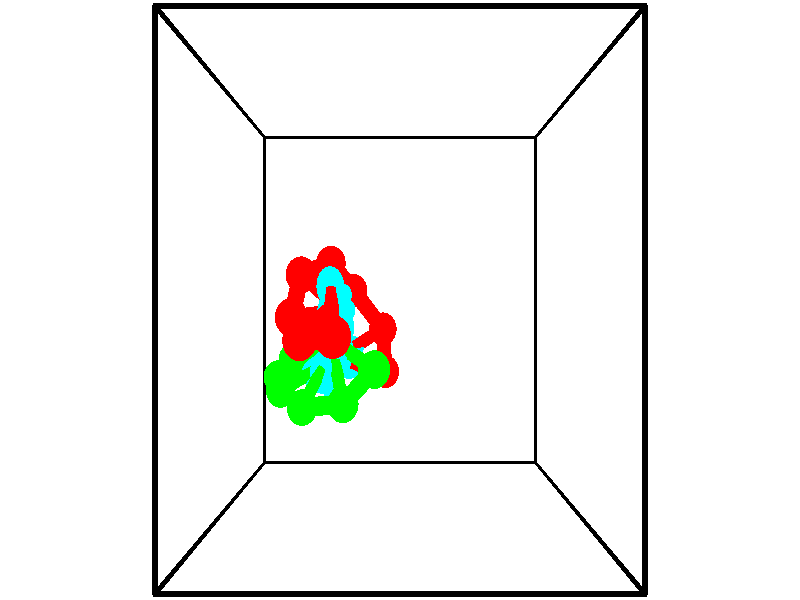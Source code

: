 // switches for output
#declare DRAW_BASES = 1; // possible values are 0, 1; only relevant for DNA ribbons
#declare DRAW_BASES_TYPE = 3; // possible values are 1, 2, 3; only relevant for DNA ribbons
#declare DRAW_FOG = 0; // set to 1 to enable fog

#include "colors.inc"

#include "transforms.inc"
background { rgb <1, 1, 1>}

#default {
   normal{
       ripples 0.25
       frequency 0.20
       turbulence 0.2
       lambda 5
   }
	finish {
		phong 0.1
		phong_size 40.
	}
}

// original window dimensions: 1024x640


// camera settings

camera {
	sky <-0, 1, 0>
	up <-0, 1, 0>
	right 1.6 * <1, 0, 0>
	location <2.5, 2.5, 11.1562>
	look_at <2.5, 2.5, 2.5>
	direction <0, 0, -8.6562>
	angle 67.0682
}


# declare cpy_camera_pos = <2.5, 2.5, 11.1562>;
# if (DRAW_FOG = 1)
fog {
	fog_type 2
	up vnormalize(cpy_camera_pos)
	color rgbt<1,1,1,0.3>
	distance 1e-5
	fog_alt 3e-3
	fog_offset 4
}
# end


// LIGHTS

# declare lum = 6;
global_settings {
	ambient_light rgb lum * <0.05, 0.05, 0.05>
	max_trace_level 15
}# declare cpy_direct_light_amount = 0.25;
light_source
{	1000 * <-1, -1, 1>,
	rgb lum * cpy_direct_light_amount
	parallel
}

light_source
{	1000 * <1, 1, -1>,
	rgb lum * cpy_direct_light_amount
	parallel
}

// strand 0

// nucleotide -1

// particle -1
sphere {
	<1.580647, 2.077792, 2.878345> 0.250000
	pigment { color rgbt <1,0,0,0> }
	no_shadow
}
cylinder {
	<1.536278, 2.409378, 2.659069>,  <1.509656, 2.608330, 2.527503>, 0.100000
	pigment { color rgbt <1,0,0,0> }
	no_shadow
}
cylinder {
	<1.536278, 2.409378, 2.659069>,  <1.580647, 2.077792, 2.878345>, 0.100000
	pigment { color rgbt <1,0,0,0> }
	no_shadow
}

// particle -1
sphere {
	<1.536278, 2.409378, 2.659069> 0.100000
	pigment { color rgbt <1,0,0,0> }
	no_shadow
}
sphere {
	0, 1
	scale<0.080000,0.200000,0.300000>
	matrix <-0.096317, -0.557964, -0.824257,
		-0.989151, -0.038630, 0.141735,
		-0.110924, 0.828965, -0.548190,
		1.503000, 2.658068, 2.494612>
	pigment { color rgbt <0,1,1,0> }
	no_shadow
}
cylinder {
	<1.035745, 2.007018, 2.344887>,  <1.580647, 2.077792, 2.878345>, 0.130000
	pigment { color rgbt <1,0,0,0> }
	no_shadow
}

// nucleotide -1

// particle -1
sphere {
	<1.035745, 2.007018, 2.344887> 0.250000
	pigment { color rgbt <1,0,0,0> }
	no_shadow
}
cylinder {
	<1.314728, 2.270378, 2.231705>,  <1.482117, 2.428394, 2.163795>, 0.100000
	pigment { color rgbt <1,0,0,0> }
	no_shadow
}
cylinder {
	<1.314728, 2.270378, 2.231705>,  <1.035745, 2.007018, 2.344887>, 0.100000
	pigment { color rgbt <1,0,0,0> }
	no_shadow
}

// particle -1
sphere {
	<1.314728, 2.270378, 2.231705> 0.100000
	pigment { color rgbt <1,0,0,0> }
	no_shadow
}
sphere {
	0, 1
	scale<0.080000,0.200000,0.300000>
	matrix <0.055506, -0.443291, -0.894658,
		-0.714475, 0.608279, -0.345721,
		0.697456, 0.658400, -0.282957,
		1.523965, 2.467898, 2.146818>
	pigment { color rgbt <0,1,1,0> }
	no_shadow
}
cylinder {
	<0.810940, 2.277587, 1.781716>,  <1.035745, 2.007018, 2.344887>, 0.130000
	pigment { color rgbt <1,0,0,0> }
	no_shadow
}

// nucleotide -1

// particle -1
sphere {
	<0.810940, 2.277587, 1.781716> 0.250000
	pigment { color rgbt <1,0,0,0> }
	no_shadow
}
cylinder {
	<1.208405, 2.320251, 1.767529>,  <1.446884, 2.345850, 1.759016>, 0.100000
	pigment { color rgbt <1,0,0,0> }
	no_shadow
}
cylinder {
	<1.208405, 2.320251, 1.767529>,  <0.810940, 2.277587, 1.781716>, 0.100000
	pigment { color rgbt <1,0,0,0> }
	no_shadow
}

// particle -1
sphere {
	<1.208405, 2.320251, 1.767529> 0.100000
	pigment { color rgbt <1,0,0,0> }
	no_shadow
}
sphere {
	0, 1
	scale<0.080000,0.200000,0.300000>
	matrix <-0.015008, -0.186837, -0.982276,
		-0.111399, 0.976583, -0.184052,
		0.993662, 0.106662, -0.035470,
		1.506503, 2.352250, 1.756888>
	pigment { color rgbt <0,1,1,0> }
	no_shadow
}
cylinder {
	<0.892736, 2.841189, 1.326159>,  <0.810940, 2.277587, 1.781716>, 0.130000
	pigment { color rgbt <1,0,0,0> }
	no_shadow
}

// nucleotide -1

// particle -1
sphere {
	<0.892736, 2.841189, 1.326159> 0.250000
	pigment { color rgbt <1,0,0,0> }
	no_shadow
}
cylinder {
	<1.214561, 2.605293, 1.354111>,  <1.407657, 2.463756, 1.370882>, 0.100000
	pigment { color rgbt <1,0,0,0> }
	no_shadow
}
cylinder {
	<1.214561, 2.605293, 1.354111>,  <0.892736, 2.841189, 1.326159>, 0.100000
	pigment { color rgbt <1,0,0,0> }
	no_shadow
}

// particle -1
sphere {
	<1.214561, 2.605293, 1.354111> 0.100000
	pigment { color rgbt <1,0,0,0> }
	no_shadow
}
sphere {
	0, 1
	scale<0.080000,0.200000,0.300000>
	matrix <-0.079062, -0.222991, -0.971609,
		0.588580, 0.776197, -0.226037,
		0.804564, -0.589740, 0.069880,
		1.455931, 2.428371, 1.375075>
	pigment { color rgbt <0,1,1,0> }
	no_shadow
}
cylinder {
	<1.318640, 3.023566, 0.818210>,  <0.892736, 2.841189, 1.326159>, 0.130000
	pigment { color rgbt <1,0,0,0> }
	no_shadow
}

// nucleotide -1

// particle -1
sphere {
	<1.318640, 3.023566, 0.818210> 0.250000
	pigment { color rgbt <1,0,0,0> }
	no_shadow
}
cylinder {
	<1.380394, 2.639397, 0.910946>,  <1.417446, 2.408895, 0.966587>, 0.100000
	pigment { color rgbt <1,0,0,0> }
	no_shadow
}
cylinder {
	<1.380394, 2.639397, 0.910946>,  <1.318640, 3.023566, 0.818210>, 0.100000
	pigment { color rgbt <1,0,0,0> }
	no_shadow
}

// particle -1
sphere {
	<1.380394, 2.639397, 0.910946> 0.100000
	pigment { color rgbt <1,0,0,0> }
	no_shadow
}
sphere {
	0, 1
	scale<0.080000,0.200000,0.300000>
	matrix <-0.243700, -0.264420, -0.933109,
		0.957484, 0.087558, -0.274877,
		0.154384, -0.960425, 0.231840,
		1.426709, 2.351269, 0.980498>
	pigment { color rgbt <0,1,1,0> }
	no_shadow
}
cylinder {
	<1.657266, 2.644197, 0.262040>,  <1.318640, 3.023566, 0.818210>, 0.130000
	pigment { color rgbt <1,0,0,0> }
	no_shadow
}

// nucleotide -1

// particle -1
sphere {
	<1.657266, 2.644197, 0.262040> 0.250000
	pigment { color rgbt <1,0,0,0> }
	no_shadow
}
cylinder {
	<1.562164, 2.301682, 0.445450>,  <1.505103, 2.096172, 0.555496>, 0.100000
	pigment { color rgbt <1,0,0,0> }
	no_shadow
}
cylinder {
	<1.562164, 2.301682, 0.445450>,  <1.657266, 2.644197, 0.262040>, 0.100000
	pigment { color rgbt <1,0,0,0> }
	no_shadow
}

// particle -1
sphere {
	<1.562164, 2.301682, 0.445450> 0.100000
	pigment { color rgbt <1,0,0,0> }
	no_shadow
}
sphere {
	0, 1
	scale<0.080000,0.200000,0.300000>
	matrix <0.015393, -0.475322, -0.879677,
		0.971204, -0.202088, 0.126190,
		-0.237754, -0.856288, 0.458524,
		1.490838, 2.044795, 0.583007>
	pigment { color rgbt <0,1,1,0> }
	no_shadow
}
cylinder {
	<2.187502, 2.060923, 0.170501>,  <1.657266, 2.644197, 0.262040>, 0.130000
	pigment { color rgbt <1,0,0,0> }
	no_shadow
}

// nucleotide -1

// particle -1
sphere {
	<2.187502, 2.060923, 0.170501> 0.250000
	pigment { color rgbt <1,0,0,0> }
	no_shadow
}
cylinder {
	<1.842621, 1.880173, 0.262077>,  <1.635692, 1.771723, 0.317023>, 0.100000
	pigment { color rgbt <1,0,0,0> }
	no_shadow
}
cylinder {
	<1.842621, 1.880173, 0.262077>,  <2.187502, 2.060923, 0.170501>, 0.100000
	pigment { color rgbt <1,0,0,0> }
	no_shadow
}

// particle -1
sphere {
	<1.842621, 1.880173, 0.262077> 0.100000
	pigment { color rgbt <1,0,0,0> }
	no_shadow
}
sphere {
	0, 1
	scale<0.080000,0.200000,0.300000>
	matrix <0.018105, -0.479151, -0.877546,
		0.506238, -0.752478, 0.421307,
		-0.862203, -0.451875, 0.228941,
		1.583960, 1.744610, 0.330760>
	pigment { color rgbt <0,1,1,0> }
	no_shadow
}
cylinder {
	<2.232490, 1.401574, 0.051419>,  <2.187502, 2.060923, 0.170501>, 0.130000
	pigment { color rgbt <1,0,0,0> }
	no_shadow
}

// nucleotide -1

// particle -1
sphere {
	<2.232490, 1.401574, 0.051419> 0.250000
	pigment { color rgbt <1,0,0,0> }
	no_shadow
}
cylinder {
	<1.835320, 1.442818, 0.027863>,  <1.597017, 1.467564, 0.013729>, 0.100000
	pigment { color rgbt <1,0,0,0> }
	no_shadow
}
cylinder {
	<1.835320, 1.442818, 0.027863>,  <2.232490, 1.401574, 0.051419>, 0.100000
	pigment { color rgbt <1,0,0,0> }
	no_shadow
}

// particle -1
sphere {
	<1.835320, 1.442818, 0.027863> 0.100000
	pigment { color rgbt <1,0,0,0> }
	no_shadow
}
sphere {
	0, 1
	scale<0.080000,0.200000,0.300000>
	matrix <-0.005806, -0.537520, -0.843231,
		-0.118599, -0.836924, 0.534316,
		-0.992926, 0.103108, -0.058890,
		1.537442, 1.473750, 0.010195>
	pigment { color rgbt <0,1,1,0> }
	no_shadow
}
// strand 1

// nucleotide -1

// particle -1
sphere {
	<1.206882, 1.536864, -1.591442> 0.250000
	pigment { color rgbt <0,1,0,0> }
	no_shadow
}
cylinder {
	<1.173595, 1.192924, -1.389954>,  <1.153624, 0.986561, -1.269060>, 0.100000
	pigment { color rgbt <0,1,0,0> }
	no_shadow
}
cylinder {
	<1.173595, 1.192924, -1.389954>,  <1.206882, 1.536864, -1.591442>, 0.100000
	pigment { color rgbt <0,1,0,0> }
	no_shadow
}

// particle -1
sphere {
	<1.173595, 1.192924, -1.389954> 0.100000
	pigment { color rgbt <0,1,0,0> }
	no_shadow
}
sphere {
	0, 1
	scale<0.080000,0.200000,0.300000>
	matrix <-0.128987, 0.510516, 0.850138,
		-0.988148, 0.005772, -0.153393,
		-0.083216, -0.859849, 0.503722,
		1.148631, 0.934970, -1.238837>
	pigment { color rgbt <0,1,1,0> }
	no_shadow
}
cylinder {
	<0.597202, 1.511808, -1.222211>,  <1.206882, 1.536864, -1.591442>, 0.130000
	pigment { color rgbt <0,1,0,0> }
	no_shadow
}

// nucleotide -1

// particle -1
sphere {
	<0.597202, 1.511808, -1.222211> 0.250000
	pigment { color rgbt <0,1,0,0> }
	no_shadow
}
cylinder {
	<0.854771, 1.304665, -0.996933>,  <1.009312, 1.180379, -0.861766>, 0.100000
	pigment { color rgbt <0,1,0,0> }
	no_shadow
}
cylinder {
	<0.854771, 1.304665, -0.996933>,  <0.597202, 1.511808, -1.222211>, 0.100000
	pigment { color rgbt <0,1,0,0> }
	no_shadow
}

// particle -1
sphere {
	<0.854771, 1.304665, -0.996933> 0.100000
	pigment { color rgbt <0,1,0,0> }
	no_shadow
}
sphere {
	0, 1
	scale<0.080000,0.200000,0.300000>
	matrix <-0.268167, 0.536651, 0.800058,
		-0.716555, -0.666204, 0.206688,
		0.643921, -0.517859, 0.563194,
		1.047947, 1.149307, -0.827975>
	pigment { color rgbt <0,1,1,0> }
	no_shadow
}
cylinder {
	<0.402425, 1.553409, -0.579309>,  <0.597202, 1.511808, -1.222211>, 0.130000
	pigment { color rgbt <0,1,0,0> }
	no_shadow
}

// nucleotide -1

// particle -1
sphere {
	<0.402425, 1.553409, -0.579309> 0.250000
	pigment { color rgbt <0,1,0,0> }
	no_shadow
}
cylinder {
	<0.727444, 1.366814, -0.439507>,  <0.922455, 1.254857, -0.355625>, 0.100000
	pigment { color rgbt <0,1,0,0> }
	no_shadow
}
cylinder {
	<0.727444, 1.366814, -0.439507>,  <0.402425, 1.553409, -0.579309>, 0.100000
	pigment { color rgbt <0,1,0,0> }
	no_shadow
}

// particle -1
sphere {
	<0.727444, 1.366814, -0.439507> 0.100000
	pigment { color rgbt <0,1,0,0> }
	no_shadow
}
sphere {
	0, 1
	scale<0.080000,0.200000,0.300000>
	matrix <-0.076440, 0.509151, 0.857276,
		-0.577861, -0.723294, 0.378051,
		0.812548, -0.466488, 0.349507,
		0.971208, 1.226867, -0.334654>
	pigment { color rgbt <0,1,1,0> }
	no_shadow
}
cylinder {
	<0.254160, 1.326803, 0.079232>,  <0.402425, 1.553409, -0.579309>, 0.130000
	pigment { color rgbt <0,1,0,0> }
	no_shadow
}

// nucleotide -1

// particle -1
sphere {
	<0.254160, 1.326803, 0.079232> 0.250000
	pigment { color rgbt <0,1,0,0> }
	no_shadow
}
cylinder {
	<0.653458, 1.349007, 0.070938>,  <0.893036, 1.362329, 0.065962>, 0.100000
	pigment { color rgbt <0,1,0,0> }
	no_shadow
}
cylinder {
	<0.653458, 1.349007, 0.070938>,  <0.254160, 1.326803, 0.079232>, 0.100000
	pigment { color rgbt <0,1,0,0> }
	no_shadow
}

// particle -1
sphere {
	<0.653458, 1.349007, 0.070938> 0.100000
	pigment { color rgbt <0,1,0,0> }
	no_shadow
}
sphere {
	0, 1
	scale<0.080000,0.200000,0.300000>
	matrix <-0.006175, 0.445486, 0.895268,
		0.058932, -0.893566, 0.445046,
		0.998243, 0.055508, -0.020735,
		0.952931, 1.365659, 0.064717>
	pigment { color rgbt <0,1,1,0> }
	no_shadow
}
cylinder {
	<0.435956, 1.198128, 0.700022>,  <0.254160, 1.326803, 0.079232>, 0.130000
	pigment { color rgbt <0,1,0,0> }
	no_shadow
}

// nucleotide -1

// particle -1
sphere {
	<0.435956, 1.198128, 0.700022> 0.250000
	pigment { color rgbt <0,1,0,0> }
	no_shadow
}
cylinder {
	<0.780766, 1.360909, 0.579155>,  <0.987651, 1.458577, 0.506635>, 0.100000
	pigment { color rgbt <0,1,0,0> }
	no_shadow
}
cylinder {
	<0.780766, 1.360909, 0.579155>,  <0.435956, 1.198128, 0.700022>, 0.100000
	pigment { color rgbt <0,1,0,0> }
	no_shadow
}

// particle -1
sphere {
	<0.780766, 1.360909, 0.579155> 0.100000
	pigment { color rgbt <0,1,0,0> }
	no_shadow
}
sphere {
	0, 1
	scale<0.080000,0.200000,0.300000>
	matrix <0.127955, 0.402124, 0.906600,
		0.490454, -0.820173, 0.294569,
		0.862022, 0.406954, -0.302168,
		1.039373, 1.482994, 0.488505>
	pigment { color rgbt <0,1,1,0> }
	no_shadow
}
cylinder {
	<0.885009, 1.020279, 1.180134>,  <0.435956, 1.198128, 0.700022>, 0.130000
	pigment { color rgbt <0,1,0,0> }
	no_shadow
}

// nucleotide -1

// particle -1
sphere {
	<0.885009, 1.020279, 1.180134> 0.250000
	pigment { color rgbt <0,1,0,0> }
	no_shadow
}
cylinder {
	<1.065014, 1.333702, 1.008774>,  <1.173017, 1.521756, 0.905958>, 0.100000
	pigment { color rgbt <0,1,0,0> }
	no_shadow
}
cylinder {
	<1.065014, 1.333702, 1.008774>,  <0.885009, 1.020279, 1.180134>, 0.100000
	pigment { color rgbt <0,1,0,0> }
	no_shadow
}

// particle -1
sphere {
	<1.065014, 1.333702, 1.008774> 0.100000
	pigment { color rgbt <0,1,0,0> }
	no_shadow
}
sphere {
	0, 1
	scale<0.080000,0.200000,0.300000>
	matrix <0.197434, 0.380553, 0.903437,
		0.870925, -0.491138, 0.016552,
		0.450011, 0.783558, -0.428401,
		1.200017, 1.568769, 0.880254>
	pigment { color rgbt <0,1,1,0> }
	no_shadow
}
cylinder {
	<1.582553, 1.103791, 1.450900>,  <0.885009, 1.020279, 1.180134>, 0.130000
	pigment { color rgbt <0,1,0,0> }
	no_shadow
}

// nucleotide -1

// particle -1
sphere {
	<1.582553, 1.103791, 1.450900> 0.250000
	pigment { color rgbt <0,1,0,0> }
	no_shadow
}
cylinder {
	<1.483635, 1.462265, 1.303551>,  <1.424284, 1.677349, 1.215141>, 0.100000
	pigment { color rgbt <0,1,0,0> }
	no_shadow
}
cylinder {
	<1.483635, 1.462265, 1.303551>,  <1.582553, 1.103791, 1.450900>, 0.100000
	pigment { color rgbt <0,1,0,0> }
	no_shadow
}

// particle -1
sphere {
	<1.483635, 1.462265, 1.303551> 0.100000
	pigment { color rgbt <0,1,0,0> }
	no_shadow
}
sphere {
	0, 1
	scale<0.080000,0.200000,0.300000>
	matrix <0.217674, 0.421847, 0.880149,
		0.944173, 0.137472, -0.299397,
		-0.247296, 0.896184, -0.368373,
		1.409446, 1.731120, 1.193039>
	pigment { color rgbt <0,1,1,0> }
	no_shadow
}
cylinder {
	<2.097672, 1.595230, 1.738773>,  <1.582553, 1.103791, 1.450900>, 0.130000
	pigment { color rgbt <0,1,0,0> }
	no_shadow
}

// nucleotide -1

// particle -1
sphere {
	<2.097672, 1.595230, 1.738773> 0.250000
	pigment { color rgbt <0,1,0,0> }
	no_shadow
}
cylinder {
	<1.754292, 1.786469, 1.664490>,  <1.548264, 1.901212, 1.619920>, 0.100000
	pigment { color rgbt <0,1,0,0> }
	no_shadow
}
cylinder {
	<1.754292, 1.786469, 1.664490>,  <2.097672, 1.595230, 1.738773>, 0.100000
	pigment { color rgbt <0,1,0,0> }
	no_shadow
}

// particle -1
sphere {
	<1.754292, 1.786469, 1.664490> 0.100000
	pigment { color rgbt <0,1,0,0> }
	no_shadow
}
sphere {
	0, 1
	scale<0.080000,0.200000,0.300000>
	matrix <0.117956, 0.536402, 0.835679,
		0.499149, 0.695483, -0.516869,
		-0.858450, 0.478096, -0.185708,
		1.496757, 1.929897, 1.608777>
	pigment { color rgbt <0,1,1,0> }
	no_shadow
}
// box output
cylinder {
	<0.000000, 0.000000, 0.000000>,  <5.000000, 0.000000, 0.000000>, 0.025000
	pigment { color rgbt <0,0,0,0> }
	no_shadow
}
cylinder {
	<0.000000, 0.000000, 0.000000>,  <0.000000, 5.000000, 0.000000>, 0.025000
	pigment { color rgbt <0,0,0,0> }
	no_shadow
}
cylinder {
	<0.000000, 0.000000, 0.000000>,  <0.000000, 0.000000, 5.000000>, 0.025000
	pigment { color rgbt <0,0,0,0> }
	no_shadow
}
cylinder {
	<5.000000, 5.000000, 5.000000>,  <0.000000, 5.000000, 5.000000>, 0.025000
	pigment { color rgbt <0,0,0,0> }
	no_shadow
}
cylinder {
	<5.000000, 5.000000, 5.000000>,  <5.000000, 0.000000, 5.000000>, 0.025000
	pigment { color rgbt <0,0,0,0> }
	no_shadow
}
cylinder {
	<5.000000, 5.000000, 5.000000>,  <5.000000, 5.000000, 0.000000>, 0.025000
	pigment { color rgbt <0,0,0,0> }
	no_shadow
}
cylinder {
	<0.000000, 0.000000, 5.000000>,  <0.000000, 5.000000, 5.000000>, 0.025000
	pigment { color rgbt <0,0,0,0> }
	no_shadow
}
cylinder {
	<0.000000, 0.000000, 5.000000>,  <5.000000, 0.000000, 5.000000>, 0.025000
	pigment { color rgbt <0,0,0,0> }
	no_shadow
}
cylinder {
	<5.000000, 5.000000, 0.000000>,  <0.000000, 5.000000, 0.000000>, 0.025000
	pigment { color rgbt <0,0,0,0> }
	no_shadow
}
cylinder {
	<5.000000, 5.000000, 0.000000>,  <5.000000, 0.000000, 0.000000>, 0.025000
	pigment { color rgbt <0,0,0,0> }
	no_shadow
}
cylinder {
	<5.000000, 0.000000, 5.000000>,  <5.000000, 0.000000, 0.000000>, 0.025000
	pigment { color rgbt <0,0,0,0> }
	no_shadow
}
cylinder {
	<0.000000, 5.000000, 0.000000>,  <0.000000, 5.000000, 5.000000>, 0.025000
	pigment { color rgbt <0,0,0,0> }
	no_shadow
}
// end of box output
